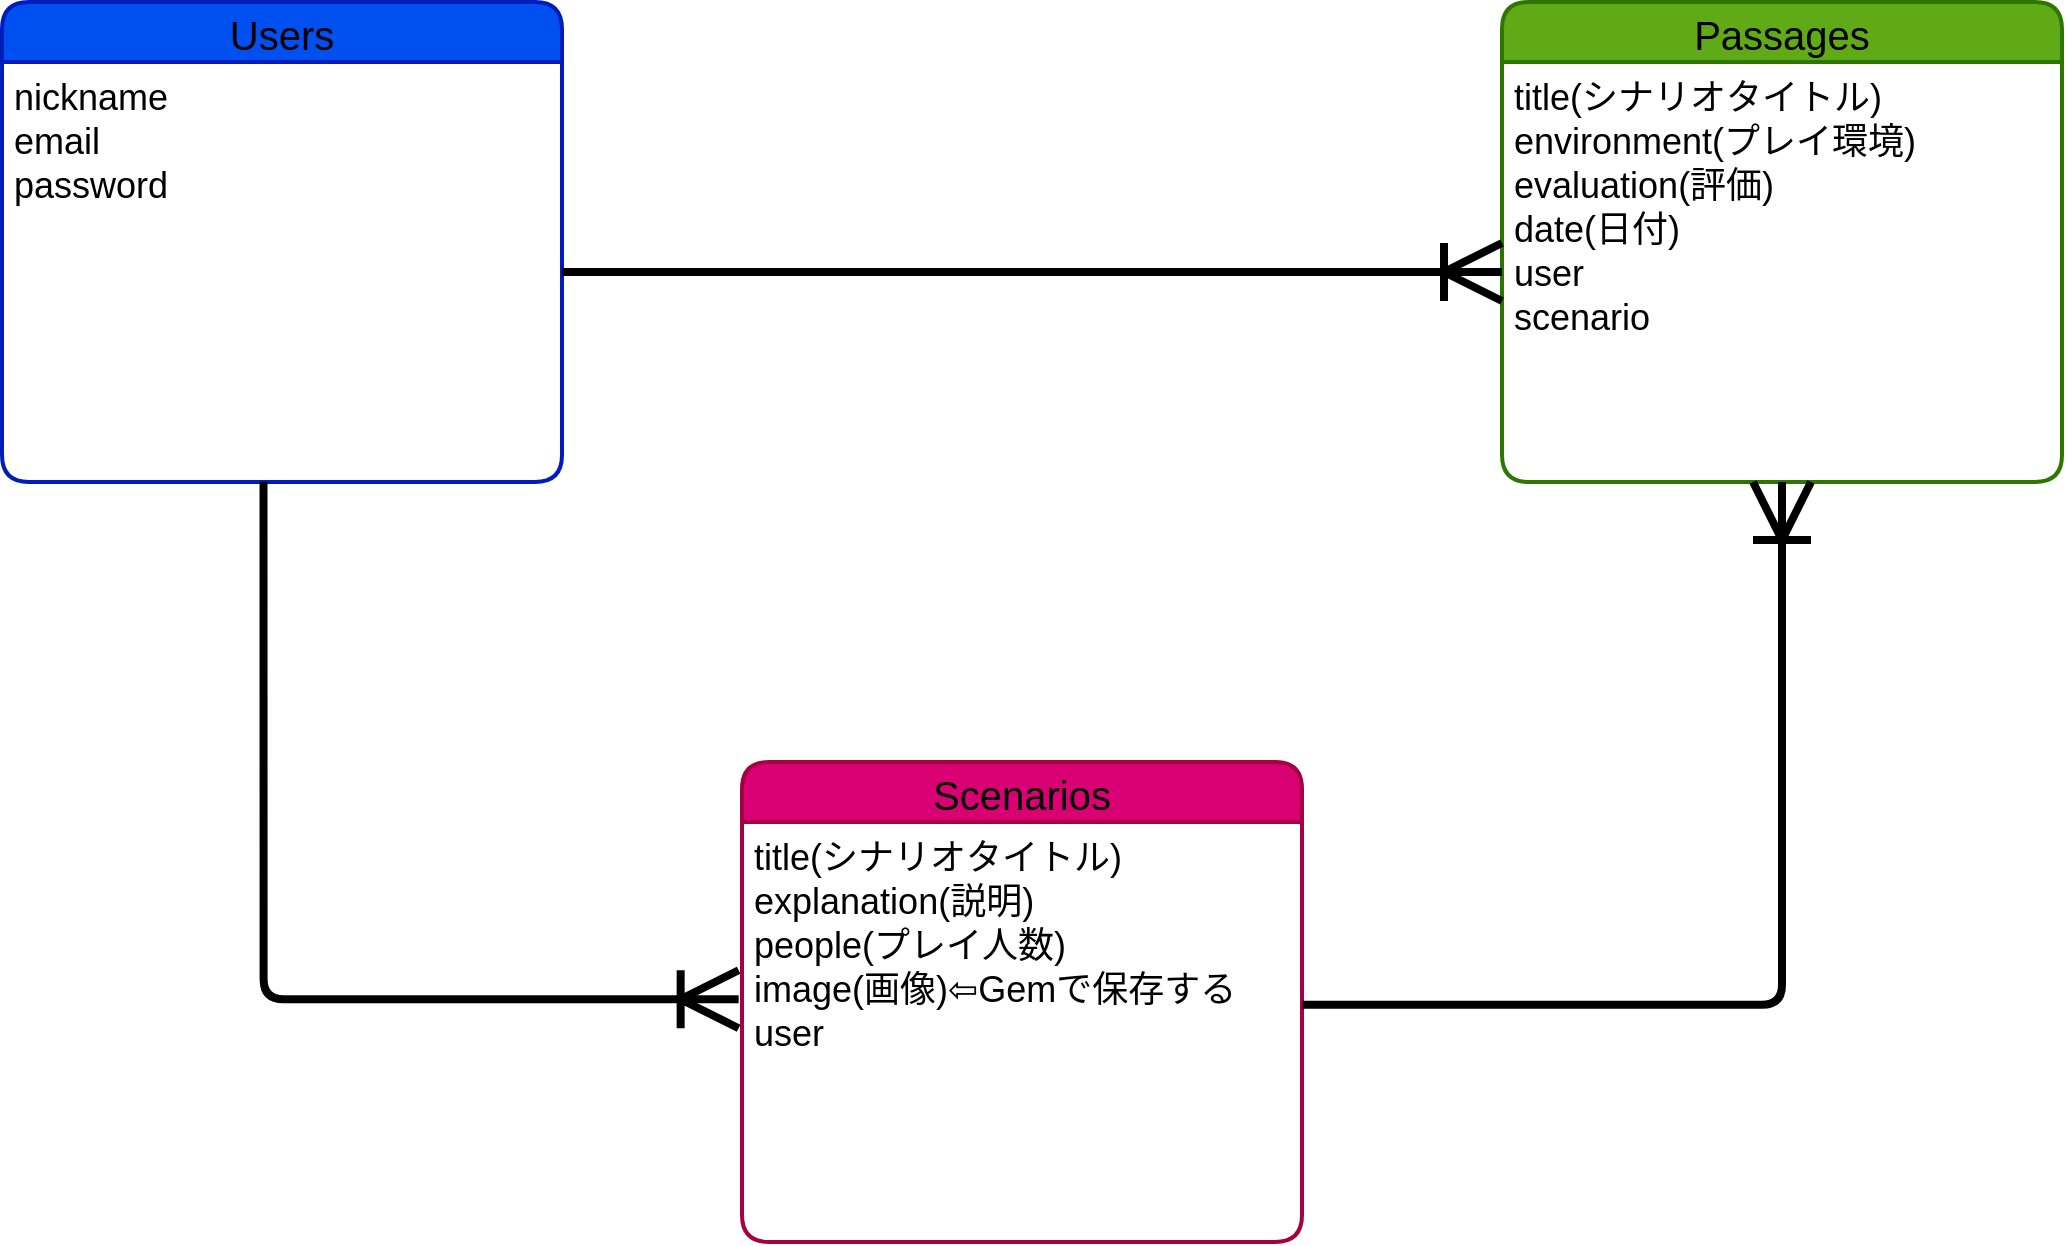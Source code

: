 <mxfile>
    <diagram id="l7B8T1y8BaTqU-JpC8iW" name="ページ1">
        <mxGraphModel dx="1687" dy="1236" grid="1" gridSize="10" guides="1" tooltips="1" connect="1" arrows="0" fold="1" page="1" pageScale="1" pageWidth="2339" pageHeight="3300" background="#ffffff" math="0" shadow="0">
            <root>
                <mxCell id="0"/>
                <mxCell id="1" parent="0"/>
                <mxCell id="10" value="Passages" style="swimlane;childLayout=stackLayout;horizontal=1;startSize=30;horizontalStack=0;rounded=1;fontSize=20;fontStyle=0;strokeWidth=2;resizeParent=0;resizeLast=1;shadow=0;dashed=0;align=center;fillColor=#60a917;fontColor=#000000;strokeColor=#2D7600;" parent="1" vertex="1">
                    <mxGeometry x="1000" y="190" width="280" height="240" as="geometry"/>
                </mxCell>
                <mxCell id="11" value="title(シナリオタイトル)&#10;environment(プレイ環境)&#10;evaluation(評価)&#10;date(日付)&#10;user&#10;scenario" style="align=left;strokeColor=none;fillColor=none;spacingLeft=4;fontSize=18;verticalAlign=top;resizable=0;rotatable=0;part=1;fontColor=#000000;" parent="10" vertex="1">
                    <mxGeometry y="30" width="280" height="210" as="geometry"/>
                </mxCell>
                <mxCell id="12" value="Users" style="swimlane;childLayout=stackLayout;horizontal=1;startSize=30;horizontalStack=0;rounded=1;fontSize=20;fontStyle=0;strokeWidth=2;resizeParent=0;resizeLast=1;shadow=0;dashed=0;align=center;fillColor=#0050ef;fontColor=#000000;strokeColor=#001DBC;" parent="1" vertex="1">
                    <mxGeometry x="250" y="190" width="280" height="240" as="geometry"/>
                </mxCell>
                <mxCell id="13" value="nickname&#10;email&#10;password&#10;" style="align=left;strokeColor=none;fillColor=none;spacingLeft=4;fontSize=18;verticalAlign=top;resizable=0;rotatable=0;part=1;fontColor=#000000;" parent="12" vertex="1">
                    <mxGeometry y="30" width="280" height="210" as="geometry"/>
                </mxCell>
                <mxCell id="15" value="" style="edgeStyle=entityRelationEdgeStyle;fontSize=12;html=1;endArrow=ERoneToMany;entryX=0;entryY=0.5;entryDx=0;entryDy=0;exitX=1;exitY=0.5;exitDx=0;exitDy=0;strokeWidth=4;endSize=24;endFill=0;fontColor=#000000;labelBorderColor=#000000;strokeColor=#000000;" parent="1" source="13" target="11" edge="1">
                    <mxGeometry width="100" height="100" relative="1" as="geometry">
                        <mxPoint x="320" y="340" as="sourcePoint"/>
                        <mxPoint x="420" y="240" as="targetPoint"/>
                    </mxGeometry>
                </mxCell>
                <mxCell id="16" value="Scenarios" style="swimlane;childLayout=stackLayout;horizontal=1;startSize=30;horizontalStack=0;rounded=1;fontSize=20;fontStyle=0;strokeWidth=2;resizeParent=0;resizeLast=1;shadow=0;dashed=0;align=center;fillColor=#d80073;fontColor=#000000;strokeColor=#A50040;" parent="1" vertex="1">
                    <mxGeometry x="620" y="570" width="280" height="240" as="geometry"/>
                </mxCell>
                <mxCell id="17" value="title(シナリオタイトル)&#10;explanation(説明)&#10;people(プレイ人数)&#10;image(画像)⇦Gemで保存する&#10;user&#10;" style="align=left;strokeColor=none;fillColor=none;spacingLeft=4;fontSize=18;verticalAlign=top;resizable=0;rotatable=0;part=1;fontColor=#000000;" parent="16" vertex="1">
                    <mxGeometry y="30" width="280" height="210" as="geometry"/>
                </mxCell>
                <mxCell id="19" value="" style="edgeStyle=orthogonalEdgeStyle;fontSize=12;html=1;endArrow=ERoneToMany;strokeWidth=4;endSize=24;endFill=0;exitX=0.467;exitY=1;exitDx=0;exitDy=0;exitPerimeter=0;strokeColor=#000000;entryX=-0.006;entryY=0.422;entryDx=0;entryDy=0;entryPerimeter=0;" parent="1" source="13" edge="1" target="17">
                    <mxGeometry width="100" height="100" relative="1" as="geometry">
                        <mxPoint x="160" y="320" as="sourcePoint"/>
                        <mxPoint x="780" y="950" as="targetPoint"/>
                        <Array as="points">
                            <mxPoint x="381" y="689"/>
                        </Array>
                    </mxGeometry>
                </mxCell>
                <mxCell id="21" value="" style="edgeStyle=orthogonalEdgeStyle;fontSize=12;html=1;endArrow=ERoneToMany;strokeWidth=4;endSize=24;endFill=0;entryX=0.5;entryY=1;entryDx=0;entryDy=0;strokeColor=#000000;exitX=1.001;exitY=0.435;exitDx=0;exitDy=0;exitPerimeter=0;" parent="1" target="11" edge="1" source="17">
                    <mxGeometry width="100" height="100" relative="1" as="geometry">
                        <mxPoint x="640" y="690" as="sourcePoint"/>
                        <mxPoint x="830" y="380" as="targetPoint"/>
                    </mxGeometry>
                </mxCell>
            </root>
        </mxGraphModel>
    </diagram>
</mxfile>